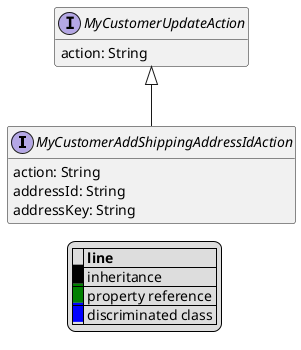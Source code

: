 @startuml

hide empty fields
hide empty methods
legend
|= |= line |
|<back:black>   </back>| inheritance |
|<back:green>   </back>| property reference |
|<back:blue>   </back>| discriminated class |
endlegend
interface MyCustomerAddShippingAddressIdAction [[MyCustomerAddShippingAddressIdAction.svg]] extends MyCustomerUpdateAction {
    action: String
    addressId: String
    addressKey: String
}
interface MyCustomerUpdateAction [[MyCustomerUpdateAction.svg]]  {
    action: String
}





@enduml
